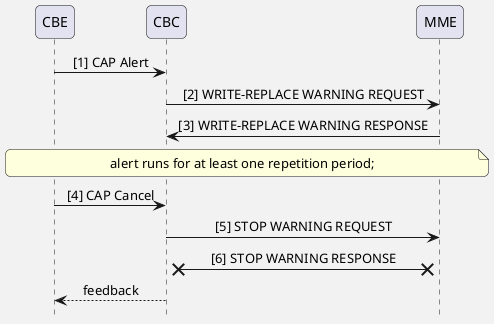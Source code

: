 @startuml
hide footbox
skinparam Shadowing false
skinparam BackgroundColor #f2f2f2
skinparam SequenceGroupBodyBackgroundColor transparent
skinparam roundcorner 10
skinparam ParticipantPadding 30
skinparam BoxPadding 10
skinparam SequenceGroupBorderColor #a0a0ff
skinparam SequenceMessageAlign center

participant CBE as cbe
participant CBC as cbc
participant MME as mme

cbe -> cbc: [1] CAP Alert
cbc -> mme: [2] WRITE-REPLACE WARNING REQUEST
mme -> cbc: [3] WRITE-REPLACE WARNING RESPONSE

note across: alert runs for at least one repetition period;

cbe -> cbc: [4] CAP Cancel
cbc -> mme: [5] STOP WARNING REQUEST
mme X-X cbc: [6] STOP WARNING RESPONSE

cbc --> cbe: feedback

@enduml